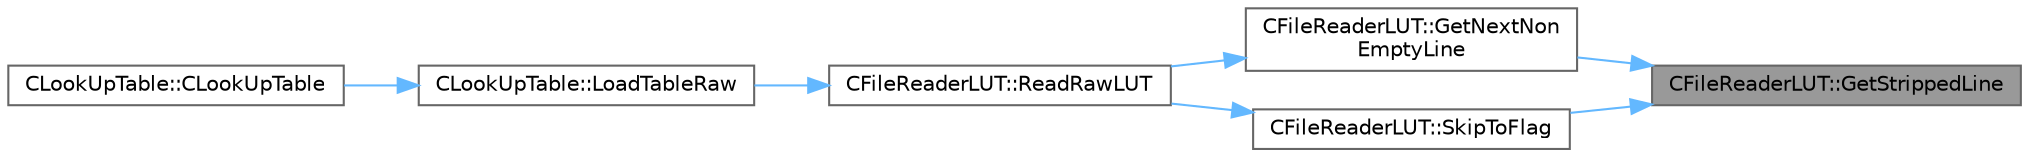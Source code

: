 digraph "CFileReaderLUT::GetStrippedLine"
{
 // LATEX_PDF_SIZE
  bgcolor="transparent";
  edge [fontname=Helvetica,fontsize=10,labelfontname=Helvetica,labelfontsize=10];
  node [fontname=Helvetica,fontsize=10,shape=box,height=0.2,width=0.4];
  rankdir="RL";
  Node1 [id="Node000001",label="CFileReaderLUT::GetStrippedLine",height=0.2,width=0.4,color="gray40", fillcolor="grey60", style="filled", fontcolor="black",tooltip="Extracts characters from file_stream, removes trailing control characters, and stores them into line."];
  Node1 -> Node2 [id="edge1_Node000001_Node000002",dir="back",color="steelblue1",style="solid",tooltip=" "];
  Node2 [id="Node000002",label="CFileReaderLUT::GetNextNon\lEmptyLine",height=0.2,width=0.4,color="grey40", fillcolor="white", style="filled",URL="$classCFileReaderLUT.html#aeaff2603381ba57b9f87947c9fca85c7",tooltip="Extracts the next non-empty characters from file_stream and stores them into line."];
  Node2 -> Node3 [id="edge2_Node000002_Node000003",dir="back",color="steelblue1",style="solid",tooltip=" "];
  Node3 [id="Node000003",label="CFileReaderLUT::ReadRawLUT",height=0.2,width=0.4,color="grey40", fillcolor="white", style="filled",URL="$classCFileReaderLUT.html#aae43bf69fb2caed92cf5ba2ce79d0490",tooltip="Read LUT file and store information."];
  Node3 -> Node4 [id="edge3_Node000003_Node000004",dir="back",color="steelblue1",style="solid",tooltip=" "];
  Node4 [id="Node000004",label="CLookUpTable::LoadTableRaw",height=0.2,width=0.4,color="grey40", fillcolor="white", style="filled",URL="$classCLookUpTable.html#ad11271c57df5e41f5665c181144a2b31",tooltip="Read the lookup table from file and store the data."];
  Node4 -> Node5 [id="edge4_Node000004_Node000005",dir="back",color="steelblue1",style="solid",tooltip=" "];
  Node5 [id="Node000005",label="CLookUpTable::CLookUpTable",height=0.2,width=0.4,color="grey40", fillcolor="white", style="filled",URL="$classCLookUpTable.html#ada66d28af65cd336a33e678302d05da2",tooltip=" "];
  Node1 -> Node6 [id="edge5_Node000001_Node000006",dir="back",color="steelblue1",style="solid",tooltip=" "];
  Node6 [id="Node000006",label="CFileReaderLUT::SkipToFlag",height=0.2,width=0.4,color="grey40", fillcolor="white", style="filled",URL="$classCFileReaderLUT.html#a5e2c18da58f2fa8890769967fc509a47",tooltip="Searches for the position of flag in file_stream and sets the stream position of file_stream to that ..."];
  Node6 -> Node3 [id="edge6_Node000006_Node000003",dir="back",color="steelblue1",style="solid",tooltip=" "];
}
